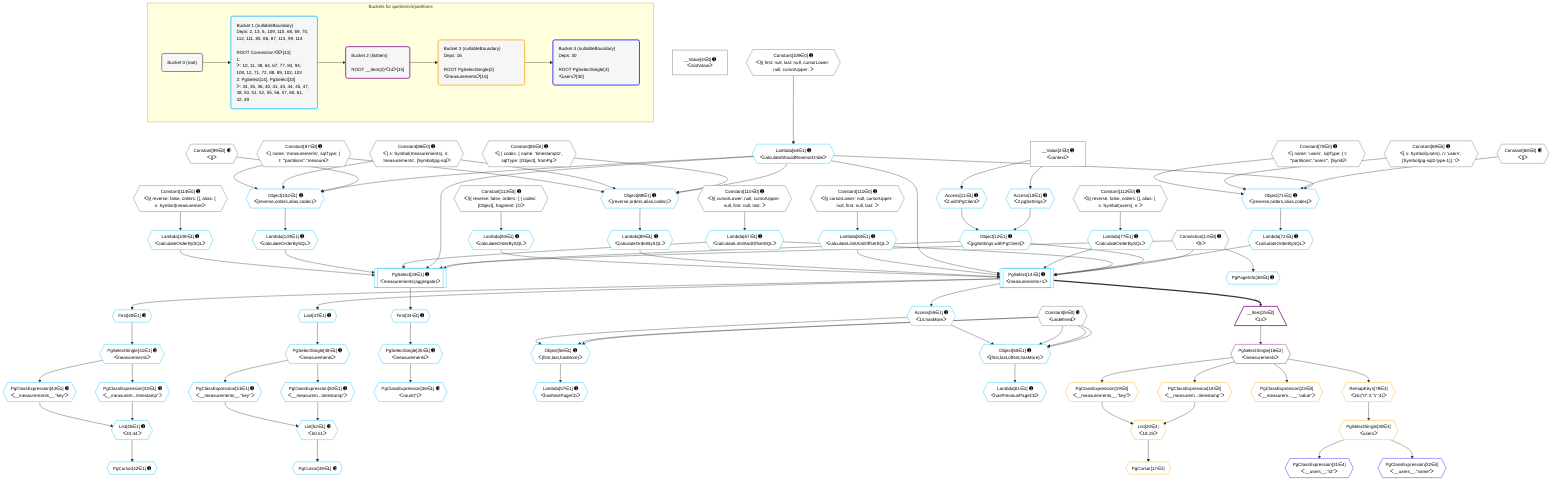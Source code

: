 %%{init: {'themeVariables': { 'fontSize': '12px'}}}%%
graph TD
    classDef path fill:#eee,stroke:#000,color:#000
    classDef plan fill:#fff,stroke-width:1px,color:#000
    classDef itemplan fill:#fff,stroke-width:2px,color:#000
    classDef unbatchedplan fill:#dff,stroke-width:1px,color:#000
    classDef sideeffectplan fill:#fcc,stroke-width:2px,color:#000
    classDef bucket fill:#f6f6f6,color:#000,stroke-width:2px,text-align:left


    %% plan dependencies
    __Value2["__Value[2∈0] ➊<br />ᐸcontextᐳ"]:::plan
    __Value4["__Value[4∈0] ➊<br />ᐸrootValueᐳ"]:::plan
    Constant6{{"Constant[6∈0] ➊<br />ᐸundefinedᐳ"}}:::plan
    Connection13{{"Connection[13∈0] ➊<br />ᐸ9ᐳ"}}:::plan
    Constant68{{"Constant[68∈0] ➊<br />ᐸ[]ᐳ"}}:::plan
    Constant69{{"Constant[69∈0] ➊<br />ᐸ{ s: Symbol(users), n: 'users', [Symbol(pg-sql2-type-1)]: 'Iᐳ"}}:::plan
    Constant70{{"Constant[70∈0] ➊<br />ᐸ{ name: 'users', sqlType: { t: '”partitions”.”users”', [Symbᐳ"}}:::plan
    Constant85{{"Constant[85∈0] ➊<br />ᐸ[ { codec: { name: 'timestamptz', sqlType: [Object], fromPg:ᐳ"}}:::plan
    Constant86{{"Constant[86∈0] ➊<br />ᐸ{ s: Symbol(measurements), n: 'measurements', [Symbol(pg-sqlᐳ"}}:::plan
    Constant87{{"Constant[87∈0] ➊<br />ᐸ{ name: 'measurements', sqlType: { t: '”partitions”.”measureᐳ"}}:::plan
    Constant99{{"Constant[99∈0] ➊<br />ᐸ[]ᐳ"}}:::plan
    Constant109{{"Constant[109∈0] ➊<br />ᐸ§{ first: null, last: null, cursorLower: null, cursorUpper: ᐳ"}}:::plan
    Constant110{{"Constant[110∈0] ➊<br />ᐸ§{ cursorLower: null, cursorUpper: null, first: null, last: ᐳ"}}:::plan
    Constant111{{"Constant[111∈0] ➊<br />ᐸ§{ cursorLower: null, cursorUpper: null, first: null, last: ᐳ"}}:::plan
    Constant112{{"Constant[112∈0] ➊<br />ᐸ§{ reverse: false, orders: [], alias: { s: Symbol(users), n:ᐳ"}}:::plan
    Constant113{{"Constant[113∈0] ➊<br />ᐸ§{ reverse: false, orders: [ { codec: [Object], fragment: [Oᐳ"}}:::plan
    Constant114{{"Constant[114∈0] ➊<br />ᐸ§{ reverse: false, orders: [], alias: { s: Symbol(measuremenᐳ"}}:::plan
    PgSelect14[["PgSelect[14∈1] ➊<br />ᐸmeasurements+1ᐳ"]]:::plan
    Object12{{"Object[12∈1] ➊<br />ᐸ{pgSettings,withPgClient}ᐳ"}}:::plan
    Lambda67{{"Lambda[67∈1] ➊<br />ᐸcalculateLimitAndOffsetSQLᐳ"}}:::plan
    Lambda72{{"Lambda[72∈1] ➊<br />ᐸcalculateOrderBySQLᐳ"}}:::plan
    Lambda77{{"Lambda[77∈1] ➊<br />ᐸcalculateOrderBySQLᐳ"}}:::plan
    Lambda64{{"Lambda[64∈1] ➊<br />ᐸcalculateShouldReverseOrderᐳ"}}:::plan
    Lambda84{{"Lambda[84∈1] ➊<br />ᐸcalculateLimitAndOffsetSQLᐳ"}}:::plan
    Lambda89{{"Lambda[89∈1] ➊<br />ᐸcalculateOrderBySQLᐳ"}}:::plan
    Lambda94{{"Lambda[94∈1] ➊<br />ᐸcalculateOrderBySQLᐳ"}}:::plan
    Object12 & Connection13 & Lambda67 & Lambda72 & Lambda77 & Lambda64 & Lambda84 & Lambda89 & Lambda94 --> PgSelect14
    PgSelect33[["PgSelect[33∈1] ➊<br />ᐸmeasurements(aggregate)ᐳ"]]:::plan
    Lambda103{{"Lambda[103∈1] ➊<br />ᐸcalculateOrderBySQLᐳ"}}:::plan
    Lambda108{{"Lambda[108∈1] ➊<br />ᐸcalculateOrderBySQLᐳ"}}:::plan
    Object12 & Connection13 & Lambda64 & Lambda67 & Lambda103 & Lambda108 --> PgSelect33
    Object60{{"Object[60∈1] ➊<br />ᐸ{first,last,offset,hasMore}ᐳ"}}:::plan
    Access55{{"Access[55∈1] ➊<br />ᐸ14.hasMoreᐳ"}}:::plan
    Constant6 & Constant6 & Constant6 & Access55 --> Object60
    Object71{{"Object[71∈1] ➊<br />ᐸ{reverse,orders,alias,codec}ᐳ"}}:::plan
    Lambda64 & Constant68 & Constant69 & Constant70 --> Object71
    Object88{{"Object[88∈1] ➊<br />ᐸ{reverse,orders,alias,codec}ᐳ"}}:::plan
    Lambda64 & Constant85 & Constant86 & Constant87 --> Object88
    Object102{{"Object[102∈1] ➊<br />ᐸ{reverse,orders,alias,codec}ᐳ"}}:::plan
    Lambda64 & Constant99 & Constant86 & Constant87 --> Object102
    Object56{{"Object[56∈1] ➊<br />ᐸ{first,last,hasMore}ᐳ"}}:::plan
    Constant6 & Constant6 & Access55 --> Object56
    Access10{{"Access[10∈1] ➊<br />ᐸ2.pgSettingsᐳ"}}:::plan
    Access11{{"Access[11∈1] ➊<br />ᐸ2.withPgClientᐳ"}}:::plan
    Access10 & Access11 --> Object12
    List45{{"List[45∈1] ➊<br />ᐸ43,44ᐳ"}}:::plan
    PgClassExpression43{{"PgClassExpression[43∈1] ➊<br />ᐸ__measurem...timestamp”ᐳ"}}:::plan
    PgClassExpression44{{"PgClassExpression[44∈1] ➊<br />ᐸ__measurements__.”key”ᐳ"}}:::plan
    PgClassExpression43 & PgClassExpression44 --> List45
    List52{{"List[52∈1] ➊<br />ᐸ50,51ᐳ"}}:::plan
    PgClassExpression50{{"PgClassExpression[50∈1] ➊<br />ᐸ__measurem...timestamp”ᐳ"}}:::plan
    PgClassExpression51{{"PgClassExpression[51∈1] ➊<br />ᐸ__measurements__.”key”ᐳ"}}:::plan
    PgClassExpression50 & PgClassExpression51 --> List52
    __Value2 --> Access10
    __Value2 --> Access11
    First34{{"First[34∈1] ➊"}}:::plan
    PgSelect33 --> First34
    PgSelectSingle35{{"PgSelectSingle[35∈1] ➊<br />ᐸmeasurementsᐳ"}}:::plan
    First34 --> PgSelectSingle35
    PgClassExpression36{{"PgClassExpression[36∈1] ➊<br />ᐸcount(*)ᐳ"}}:::plan
    PgSelectSingle35 --> PgClassExpression36
    PgPageInfo38{{"PgPageInfo[38∈1] ➊"}}:::plan
    Connection13 --> PgPageInfo38
    First40{{"First[40∈1] ➊"}}:::plan
    PgSelect14 --> First40
    PgSelectSingle41{{"PgSelectSingle[41∈1] ➊<br />ᐸmeasurementsᐳ"}}:::plan
    First40 --> PgSelectSingle41
    PgCursor42{{"PgCursor[42∈1] ➊"}}:::plan
    List45 --> PgCursor42
    PgSelectSingle41 --> PgClassExpression43
    PgSelectSingle41 --> PgClassExpression44
    Last47{{"Last[47∈1] ➊"}}:::plan
    PgSelect14 --> Last47
    PgSelectSingle48{{"PgSelectSingle[48∈1] ➊<br />ᐸmeasurementsᐳ"}}:::plan
    Last47 --> PgSelectSingle48
    PgCursor49{{"PgCursor[49∈1] ➊"}}:::plan
    List52 --> PgCursor49
    PgSelectSingle48 --> PgClassExpression50
    PgSelectSingle48 --> PgClassExpression51
    PgSelect14 --> Access55
    Lambda57{{"Lambda[57∈1] ➊<br />ᐸhasNextPageCbᐳ"}}:::plan
    Object56 --> Lambda57
    Lambda61{{"Lambda[61∈1] ➊<br />ᐸhasPreviousPageCbᐳ"}}:::plan
    Object60 --> Lambda61
    Constant109 --> Lambda64
    Constant110 --> Lambda67
    Object71 --> Lambda72
    Constant112 --> Lambda77
    Constant111 --> Lambda84
    Object88 --> Lambda89
    Constant113 --> Lambda94
    Object102 --> Lambda103
    Constant114 --> Lambda108
    __Item15[/"__Item[15∈2]<br />ᐸ14ᐳ"\]:::itemplan
    PgSelect14 ==> __Item15
    PgSelectSingle16{{"PgSelectSingle[16∈2]<br />ᐸmeasurementsᐳ"}}:::plan
    __Item15 --> PgSelectSingle16
    List20{{"List[20∈3]<br />ᐸ18,19ᐳ"}}:::plan
    PgClassExpression18{{"PgClassExpression[18∈3]<br />ᐸ__measurem...timestamp”ᐳ"}}:::plan
    PgClassExpression19{{"PgClassExpression[19∈3]<br />ᐸ__measurements__.”key”ᐳ"}}:::plan
    PgClassExpression18 & PgClassExpression19 --> List20
    PgCursor17{{"PgCursor[17∈3]"}}:::plan
    List20 --> PgCursor17
    PgSelectSingle16 --> PgClassExpression18
    PgSelectSingle16 --> PgClassExpression19
    PgClassExpression23{{"PgClassExpression[23∈3]<br />ᐸ__measurem...__.”value”ᐳ"}}:::plan
    PgSelectSingle16 --> PgClassExpression23
    PgSelectSingle30{{"PgSelectSingle[30∈3]<br />ᐸusersᐳ"}}:::plan
    RemapKeys78{{"RemapKeys[78∈3]<br />ᐸ16:{”0”:3,”1”:4}ᐳ"}}:::plan
    RemapKeys78 --> PgSelectSingle30
    PgSelectSingle16 --> RemapKeys78
    PgClassExpression31{{"PgClassExpression[31∈4]<br />ᐸ__users__.”id”ᐳ"}}:::plan
    PgSelectSingle30 --> PgClassExpression31
    PgClassExpression32{{"PgClassExpression[32∈4]<br />ᐸ__users__.”name”ᐳ"}}:::plan
    PgSelectSingle30 --> PgClassExpression32

    %% define steps

    subgraph "Buckets for queries/v4/partitions"
    Bucket0("Bucket 0 (root)"):::bucket
    classDef bucket0 stroke:#696969
    class Bucket0,__Value2,__Value4,Constant6,Connection13,Constant68,Constant69,Constant70,Constant85,Constant86,Constant87,Constant99,Constant109,Constant110,Constant111,Constant112,Constant113,Constant114 bucket0
    Bucket1("Bucket 1 (nullableBoundary)<br />Deps: 2, 13, 6, 109, 110, 68, 69, 70, 112, 111, 85, 86, 87, 113, 99, 114<br /><br />ROOT Connectionᐸ9ᐳ[13]<br />1: <br />ᐳ: 10, 11, 38, 64, 67, 77, 84, 94, 108, 12, 71, 72, 88, 89, 102, 103<br />2: PgSelect[14], PgSelect[33]<br />ᐳ: 34, 35, 36, 40, 41, 43, 44, 45, 47, 48, 50, 51, 52, 55, 56, 57, 60, 61, 42, 49"):::bucket
    classDef bucket1 stroke:#00bfff
    class Bucket1,Access10,Access11,Object12,PgSelect14,PgSelect33,First34,PgSelectSingle35,PgClassExpression36,PgPageInfo38,First40,PgSelectSingle41,PgCursor42,PgClassExpression43,PgClassExpression44,List45,Last47,PgSelectSingle48,PgCursor49,PgClassExpression50,PgClassExpression51,List52,Access55,Object56,Lambda57,Object60,Lambda61,Lambda64,Lambda67,Object71,Lambda72,Lambda77,Lambda84,Object88,Lambda89,Lambda94,Object102,Lambda103,Lambda108 bucket1
    Bucket2("Bucket 2 (listItem)<br /><br />ROOT __Item{2}ᐸ14ᐳ[15]"):::bucket
    classDef bucket2 stroke:#7f007f
    class Bucket2,__Item15,PgSelectSingle16 bucket2
    Bucket3("Bucket 3 (nullableBoundary)<br />Deps: 16<br /><br />ROOT PgSelectSingle{2}ᐸmeasurementsᐳ[16]"):::bucket
    classDef bucket3 stroke:#ffa500
    class Bucket3,PgCursor17,PgClassExpression18,PgClassExpression19,List20,PgClassExpression23,PgSelectSingle30,RemapKeys78 bucket3
    Bucket4("Bucket 4 (nullableBoundary)<br />Deps: 30<br /><br />ROOT PgSelectSingle{3}ᐸusersᐳ[30]"):::bucket
    classDef bucket4 stroke:#0000ff
    class Bucket4,PgClassExpression31,PgClassExpression32 bucket4
    Bucket0 --> Bucket1
    Bucket1 --> Bucket2
    Bucket2 --> Bucket3
    Bucket3 --> Bucket4
    end
